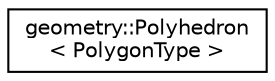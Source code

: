 digraph "Graphical Class Hierarchy"
{
 // LATEX_PDF_SIZE
  edge [fontname="Helvetica",fontsize="10",labelfontname="Helvetica",labelfontsize="10"];
  node [fontname="Helvetica",fontsize="10",shape=record];
  rankdir="LR";
  Node0 [label="geometry::Polyhedron\l\< PolygonType \>",height=0.2,width=0.4,color="black", fillcolor="white", style="filled",URL="$classgeometry_1_1Polyhedron.html",tooltip=" "];
}
